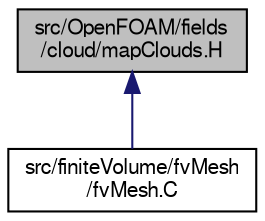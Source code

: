digraph "src/OpenFOAM/fields/cloud/mapClouds.H"
{
  bgcolor="transparent";
  edge [fontname="FreeSans",fontsize="10",labelfontname="FreeSans",labelfontsize="10"];
  node [fontname="FreeSans",fontsize="10",shape=record];
  Node75 [label="src/OpenFOAM/fields\l/cloud/mapClouds.H",height=0.2,width=0.4,color="black", fillcolor="grey75", style="filled", fontcolor="black"];
  Node75 -> Node76 [dir="back",color="midnightblue",fontsize="10",style="solid",fontname="FreeSans"];
  Node76 [label="src/finiteVolume/fvMesh\l/fvMesh.C",height=0.2,width=0.4,color="black",URL="$a03530.html"];
}
